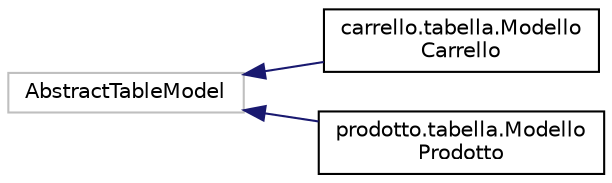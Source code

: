digraph "Grafico della gerarchia delle classi"
{
  edge [fontname="Helvetica",fontsize="10",labelfontname="Helvetica",labelfontsize="10"];
  node [fontname="Helvetica",fontsize="10",shape=record];
  rankdir="LR";
  Node1 [label="AbstractTableModel",height=0.2,width=0.4,color="grey75", fillcolor="white", style="filled"];
  Node1 -> Node2 [dir="back",color="midnightblue",fontsize="10",style="solid",fontname="Helvetica"];
  Node2 [label="carrello.tabella.Modello\lCarrello",height=0.2,width=0.4,color="black", fillcolor="white", style="filled",URL="$classcarrello_1_1tabella_1_1ModelloCarrello.html",tooltip="classe che implementa il modello della tabella presente nel pannello carrello, del tutto simile a que..."];
  Node1 -> Node3 [dir="back",color="midnightblue",fontsize="10",style="solid",fontname="Helvetica"];
  Node3 [label="prodotto.tabella.Modello\lProdotto",height=0.2,width=0.4,color="black", fillcolor="white", style="filled",URL="$classprodotto_1_1tabella_1_1ModelloProdotto.html",tooltip="classe che implementa il modello della tabella presente nei pannelli user e admin che serve appunto a..."];
}
